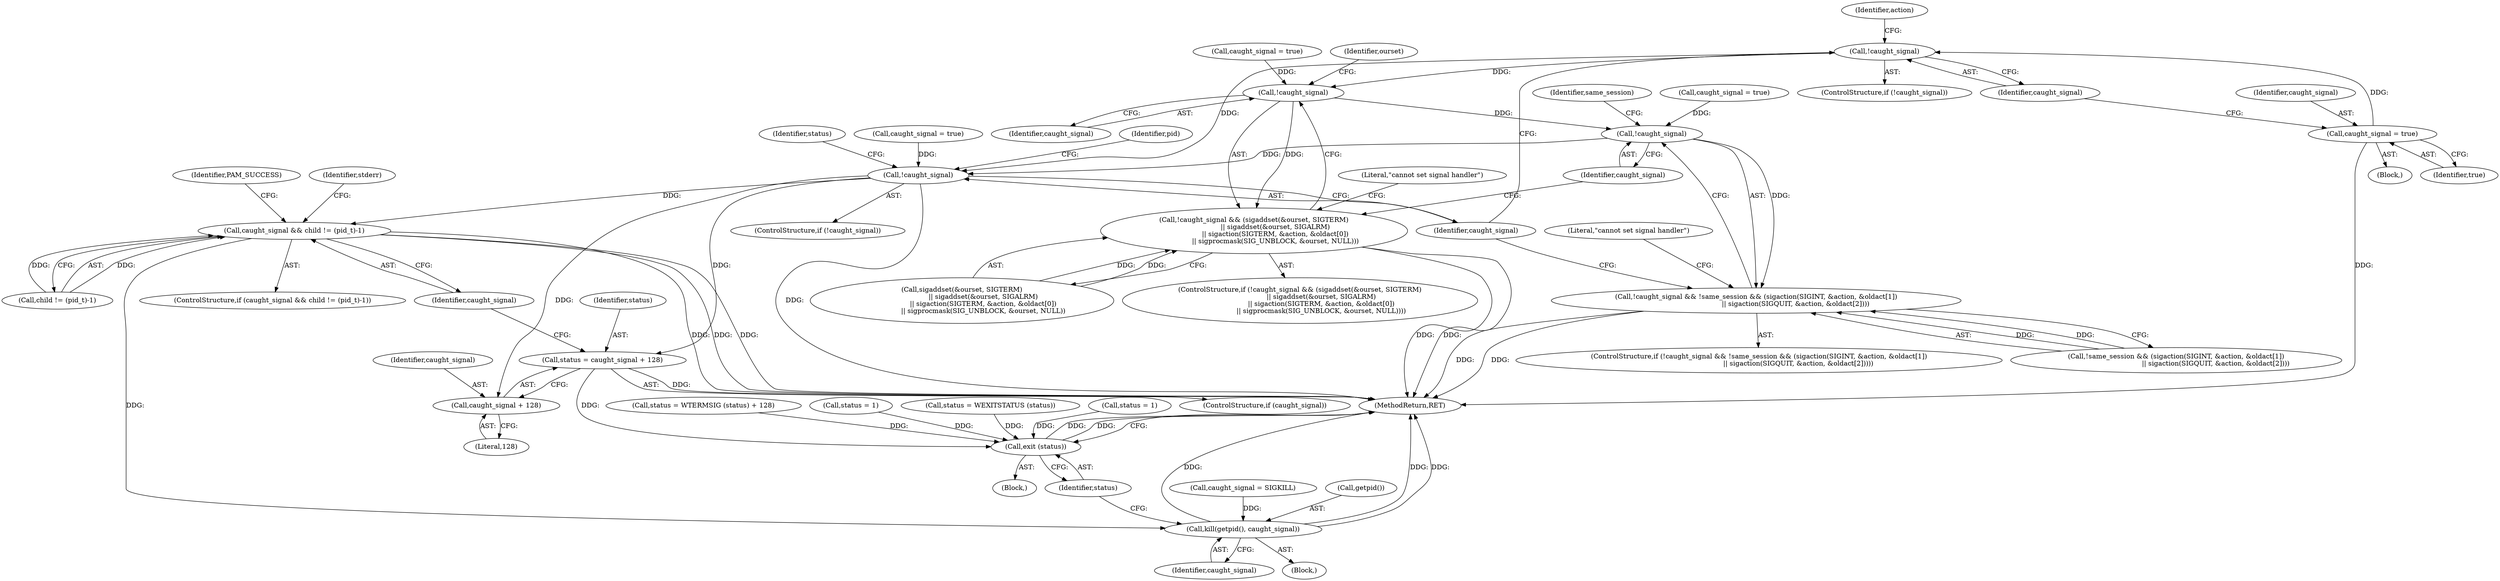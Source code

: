 digraph "0_util-linux_dffab154d29a288aa171ff50263ecc8f2e14a891@API" {
"1000193" [label="(Call,!caught_signal)"];
"1000189" [label="(Call,caught_signal = true)"];
"1000238" [label="(Call,!caught_signal)"];
"1000237" [label="(Call,!caught_signal && (sigaddset(&ourset, SIGTERM)\n                    || sigaddset(&ourset, SIGALRM)\n                    || sigaction(SIGTERM, &action, &oldact[0])\n                    || sigprocmask(SIG_UNBLOCK, &ourset, NULL)))"];
"1000273" [label="(Call,!caught_signal)"];
"1000272" [label="(Call,!caught_signal && !same_session && (sigaction(SIGINT, &action, &oldact[1])\n                                     || sigaction(SIGQUIT, &action, &oldact[2])))"];
"1000303" [label="(Call,!caught_signal)"];
"1000379" [label="(Call,status = caught_signal + 128)"];
"1000469" [label="(Call,exit (status))"];
"1000381" [label="(Call,caught_signal + 128)"];
"1000393" [label="(Call,caught_signal && child != (pid_t)-1)"];
"1000466" [label="(Call,kill(getpid(), caught_signal))"];
"1000381" [label="(Call,caught_signal + 128)"];
"1000272" [label="(Call,!caught_signal && !same_session && (sigaction(SIGINT, &action, &oldact[1])\n                                     || sigaction(SIGQUIT, &action, &oldact[2])))"];
"1000237" [label="(Call,!caught_signal && (sigaddset(&ourset, SIGTERM)\n                    || sigaddset(&ourset, SIGALRM)\n                    || sigaction(SIGTERM, &action, &oldact[0])\n                    || sigprocmask(SIG_UNBLOCK, &ourset, NULL)))"];
"1000268" [label="(Call,caught_signal = true)"];
"1000468" [label="(Identifier,caught_signal)"];
"1000273" [label="(Call,!caught_signal)"];
"1000462" [label="(Call,caught_signal = SIGKILL)"];
"1000267" [label="(Literal,\"cannot set signal handler\")"];
"1000466" [label="(Call,kill(getpid(), caught_signal))"];
"1000359" [label="(Call,status = WTERMSIG (status) + 128)"];
"1000395" [label="(Call,child != (pid_t)-1)"];
"1000467" [label="(Call,getpid())"];
"1000192" [label="(ControlStructure,if (!caught_signal))"];
"1000233" [label="(Call,caught_signal = true)"];
"1000239" [label="(Identifier,caught_signal)"];
"1000469" [label="(Call,exit (status))"];
"1000471" [label="(MethodReturn,RET)"];
"1000385" [label="(Call,status = 1)"];
"1000275" [label="(Call,!same_session && (sigaction(SIGINT, &action, &oldact[1])\n                                     || sigaction(SIGQUIT, &action, &oldact[2])))"];
"1000240" [label="(Call,sigaddset(&ourset, SIGTERM)\n                    || sigaddset(&ourset, SIGALRM)\n                    || sigaction(SIGTERM, &action, &oldact[0])\n                    || sigprocmask(SIG_UNBLOCK, &ourset, NULL))"];
"1000185" [label="(Block,)"];
"1000310" [label="(Identifier,pid)"];
"1000377" [label="(ControlStructure,if (caught_signal))"];
"1000383" [label="(Literal,128)"];
"1000382" [label="(Identifier,caught_signal)"];
"1000274" [label="(Identifier,caught_signal)"];
"1000394" [label="(Identifier,caught_signal)"];
"1000366" [label="(Call,status = WEXITSTATUS (status))"];
"1000413" [label="(Block,)"];
"1000298" [label="(Literal,\"cannot set signal handler\")"];
"1000470" [label="(Identifier,status)"];
"1000193" [label="(Call,!caught_signal)"];
"1000189" [label="(Call,caught_signal = true)"];
"1000271" [label="(ControlStructure,if (!caught_signal && !same_session && (sigaction(SIGINT, &action, &oldact[1])\n                                     || sigaction(SIGQUIT, &action, &oldact[2]))))"];
"1000379" [label="(Call,status = caught_signal + 128)"];
"1000238" [label="(Call,!caught_signal)"];
"1000199" [label="(Identifier,action)"];
"1000303" [label="(Call,!caught_signal)"];
"1000304" [label="(Identifier,caught_signal)"];
"1000236" [label="(ControlStructure,if (!caught_signal && (sigaddset(&ourset, SIGTERM)\n                    || sigaddset(&ourset, SIGALRM)\n                    || sigaction(SIGTERM, &action, &oldact[0])\n                    || sigprocmask(SIG_UNBLOCK, &ourset, NULL))))"];
"1000393" [label="(Call,caught_signal && child != (pid_t)-1)"];
"1000392" [label="(ControlStructure,if (caught_signal && child != (pid_t)-1))"];
"1000191" [label="(Identifier,true)"];
"1000390" [label="(Identifier,status)"];
"1000403" [label="(Identifier,stderr)"];
"1000410" [label="(Identifier,PAM_SUCCESS)"];
"1000380" [label="(Identifier,status)"];
"1000277" [label="(Identifier,same_session)"];
"1000389" [label="(Call,status = 1)"];
"1000243" [label="(Identifier,ourset)"];
"1000302" [label="(ControlStructure,if (!caught_signal))"];
"1000299" [label="(Call,caught_signal = true)"];
"1000194" [label="(Identifier,caught_signal)"];
"1000109" [label="(Block,)"];
"1000190" [label="(Identifier,caught_signal)"];
"1000193" -> "1000192"  [label="AST: "];
"1000193" -> "1000194"  [label="CFG: "];
"1000194" -> "1000193"  [label="AST: "];
"1000199" -> "1000193"  [label="CFG: "];
"1000304" -> "1000193"  [label="CFG: "];
"1000189" -> "1000193"  [label="DDG: "];
"1000193" -> "1000238"  [label="DDG: "];
"1000193" -> "1000303"  [label="DDG: "];
"1000189" -> "1000185"  [label="AST: "];
"1000189" -> "1000191"  [label="CFG: "];
"1000190" -> "1000189"  [label="AST: "];
"1000191" -> "1000189"  [label="AST: "];
"1000194" -> "1000189"  [label="CFG: "];
"1000189" -> "1000471"  [label="DDG: "];
"1000238" -> "1000237"  [label="AST: "];
"1000238" -> "1000239"  [label="CFG: "];
"1000239" -> "1000238"  [label="AST: "];
"1000243" -> "1000238"  [label="CFG: "];
"1000237" -> "1000238"  [label="CFG: "];
"1000238" -> "1000237"  [label="DDG: "];
"1000233" -> "1000238"  [label="DDG: "];
"1000238" -> "1000273"  [label="DDG: "];
"1000237" -> "1000236"  [label="AST: "];
"1000237" -> "1000240"  [label="CFG: "];
"1000240" -> "1000237"  [label="AST: "];
"1000267" -> "1000237"  [label="CFG: "];
"1000274" -> "1000237"  [label="CFG: "];
"1000237" -> "1000471"  [label="DDG: "];
"1000237" -> "1000471"  [label="DDG: "];
"1000240" -> "1000237"  [label="DDG: "];
"1000240" -> "1000237"  [label="DDG: "];
"1000273" -> "1000272"  [label="AST: "];
"1000273" -> "1000274"  [label="CFG: "];
"1000274" -> "1000273"  [label="AST: "];
"1000277" -> "1000273"  [label="CFG: "];
"1000272" -> "1000273"  [label="CFG: "];
"1000273" -> "1000272"  [label="DDG: "];
"1000268" -> "1000273"  [label="DDG: "];
"1000273" -> "1000303"  [label="DDG: "];
"1000272" -> "1000271"  [label="AST: "];
"1000272" -> "1000275"  [label="CFG: "];
"1000275" -> "1000272"  [label="AST: "];
"1000298" -> "1000272"  [label="CFG: "];
"1000304" -> "1000272"  [label="CFG: "];
"1000272" -> "1000471"  [label="DDG: "];
"1000272" -> "1000471"  [label="DDG: "];
"1000275" -> "1000272"  [label="DDG: "];
"1000275" -> "1000272"  [label="DDG: "];
"1000303" -> "1000302"  [label="AST: "];
"1000303" -> "1000304"  [label="CFG: "];
"1000304" -> "1000303"  [label="AST: "];
"1000310" -> "1000303"  [label="CFG: "];
"1000390" -> "1000303"  [label="CFG: "];
"1000303" -> "1000471"  [label="DDG: "];
"1000299" -> "1000303"  [label="DDG: "];
"1000303" -> "1000379"  [label="DDG: "];
"1000303" -> "1000381"  [label="DDG: "];
"1000303" -> "1000393"  [label="DDG: "];
"1000379" -> "1000377"  [label="AST: "];
"1000379" -> "1000381"  [label="CFG: "];
"1000380" -> "1000379"  [label="AST: "];
"1000381" -> "1000379"  [label="AST: "];
"1000394" -> "1000379"  [label="CFG: "];
"1000379" -> "1000471"  [label="DDG: "];
"1000379" -> "1000469"  [label="DDG: "];
"1000469" -> "1000109"  [label="AST: "];
"1000469" -> "1000470"  [label="CFG: "];
"1000470" -> "1000469"  [label="AST: "];
"1000471" -> "1000469"  [label="CFG: "];
"1000469" -> "1000471"  [label="DDG: "];
"1000469" -> "1000471"  [label="DDG: "];
"1000366" -> "1000469"  [label="DDG: "];
"1000359" -> "1000469"  [label="DDG: "];
"1000389" -> "1000469"  [label="DDG: "];
"1000385" -> "1000469"  [label="DDG: "];
"1000381" -> "1000383"  [label="CFG: "];
"1000382" -> "1000381"  [label="AST: "];
"1000383" -> "1000381"  [label="AST: "];
"1000393" -> "1000392"  [label="AST: "];
"1000393" -> "1000394"  [label="CFG: "];
"1000393" -> "1000395"  [label="CFG: "];
"1000394" -> "1000393"  [label="AST: "];
"1000395" -> "1000393"  [label="AST: "];
"1000403" -> "1000393"  [label="CFG: "];
"1000410" -> "1000393"  [label="CFG: "];
"1000393" -> "1000471"  [label="DDG: "];
"1000393" -> "1000471"  [label="DDG: "];
"1000393" -> "1000471"  [label="DDG: "];
"1000395" -> "1000393"  [label="DDG: "];
"1000395" -> "1000393"  [label="DDG: "];
"1000393" -> "1000466"  [label="DDG: "];
"1000466" -> "1000413"  [label="AST: "];
"1000466" -> "1000468"  [label="CFG: "];
"1000467" -> "1000466"  [label="AST: "];
"1000468" -> "1000466"  [label="AST: "];
"1000470" -> "1000466"  [label="CFG: "];
"1000466" -> "1000471"  [label="DDG: "];
"1000466" -> "1000471"  [label="DDG: "];
"1000466" -> "1000471"  [label="DDG: "];
"1000462" -> "1000466"  [label="DDG: "];
}
